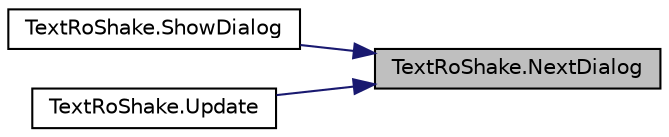digraph "TextRoShake.NextDialog"
{
 // LATEX_PDF_SIZE
  edge [fontname="Helvetica",fontsize="10",labelfontname="Helvetica",labelfontsize="10"];
  node [fontname="Helvetica",fontsize="10",shape=record];
  rankdir="RL";
  Node1 [label="TextRoShake.NextDialog",height=0.2,width=0.4,color="black", fillcolor="grey75", style="filled", fontcolor="black",tooltip=" "];
  Node1 -> Node2 [dir="back",color="midnightblue",fontsize="10",style="solid",fontname="Helvetica"];
  Node2 [label="TextRoShake.ShowDialog",height=0.2,width=0.4,color="black", fillcolor="white", style="filled",URL="$class_text_ro_shake.html#a07026b3b71850fe29aeb8551bbef0cf9",tooltip=" "];
  Node1 -> Node3 [dir="back",color="midnightblue",fontsize="10",style="solid",fontname="Helvetica"];
  Node3 [label="TextRoShake.Update",height=0.2,width=0.4,color="black", fillcolor="white", style="filled",URL="$class_text_ro_shake.html#a728b9ae264f7139466602732a17369ff",tooltip=" "];
}
